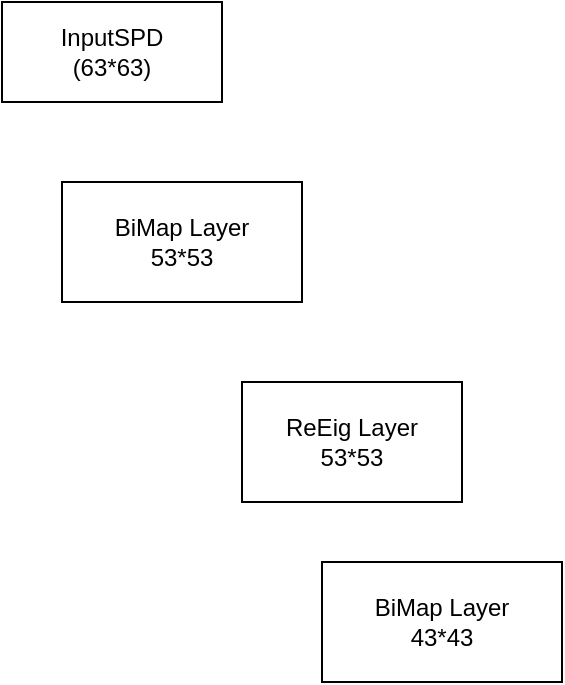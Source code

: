 <mxfile version="20.7.4" type="github">
  <diagram id="CPDld0PHapNwi4OezkGK" name="第 1 页">
    <mxGraphModel dx="521" dy="539" grid="1" gridSize="10" guides="1" tooltips="1" connect="1" arrows="1" fold="1" page="1" pageScale="1" pageWidth="827" pageHeight="1169" math="0" shadow="0">
      <root>
        <mxCell id="0" />
        <mxCell id="1" parent="0" />
        <mxCell id="v_h4UwNAV2sQmkhiFhpI-1" value="InputSPD&lt;br&gt;(63*63)" style="rounded=0;whiteSpace=wrap;html=1;" vertex="1" parent="1">
          <mxGeometry x="140" y="50" width="110" height="50" as="geometry" />
        </mxCell>
        <mxCell id="v_h4UwNAV2sQmkhiFhpI-2" value="BiMap Layer&lt;br&gt;53*53" style="rounded=0;whiteSpace=wrap;html=1;" vertex="1" parent="1">
          <mxGeometry x="170" y="140" width="120" height="60" as="geometry" />
        </mxCell>
        <mxCell id="v_h4UwNAV2sQmkhiFhpI-3" value="ReEig Layer&lt;br&gt;53*53" style="rounded=0;whiteSpace=wrap;html=1;" vertex="1" parent="1">
          <mxGeometry x="260" y="240" width="110" height="60" as="geometry" />
        </mxCell>
        <mxCell id="v_h4UwNAV2sQmkhiFhpI-4" value="BiMap Layer&lt;br&gt;43*43" style="rounded=0;whiteSpace=wrap;html=1;" vertex="1" parent="1">
          <mxGeometry x="300" y="330" width="120" height="60" as="geometry" />
        </mxCell>
      </root>
    </mxGraphModel>
  </diagram>
</mxfile>
